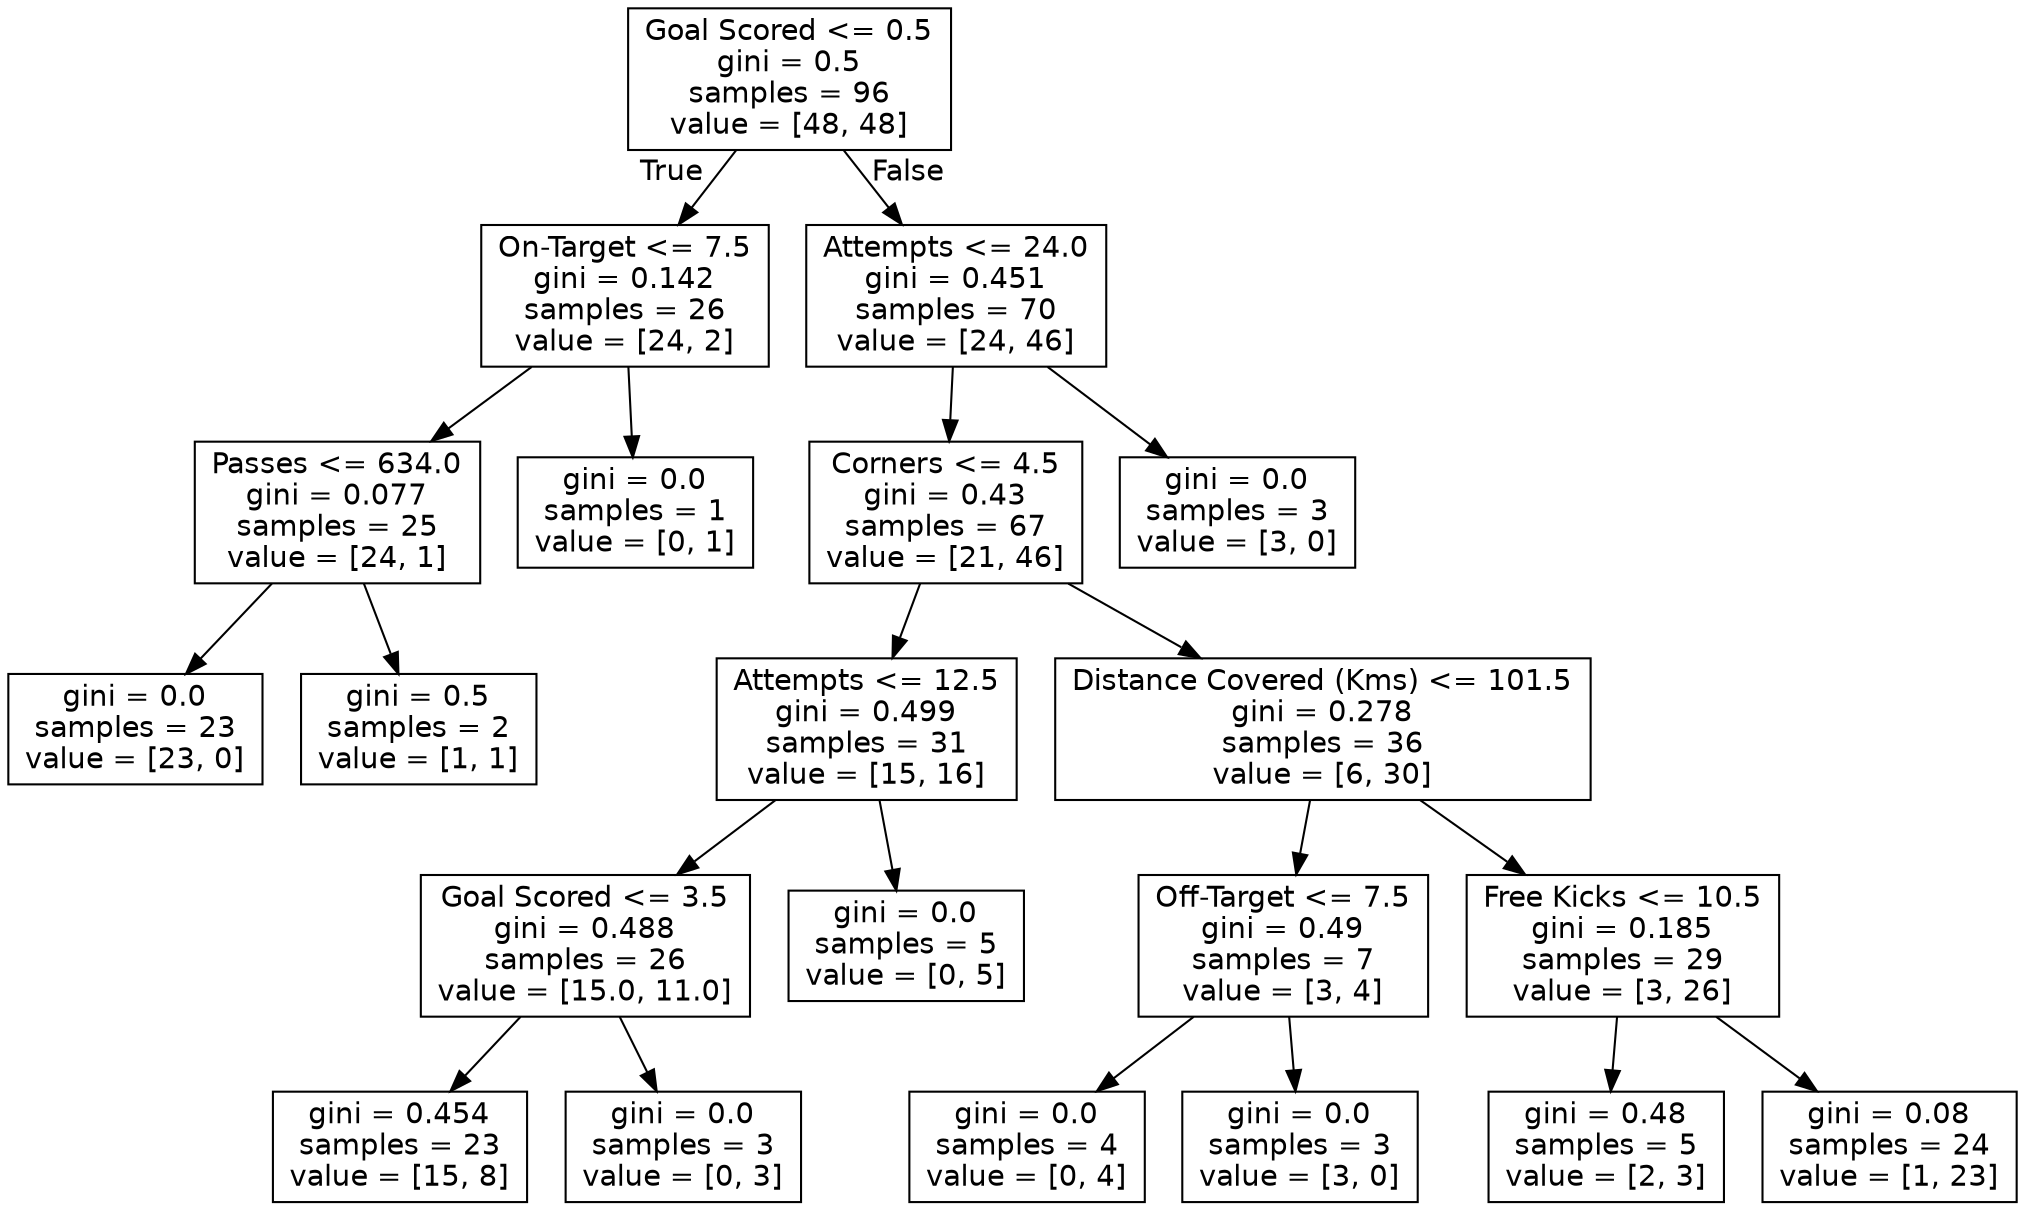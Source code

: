 digraph Tree {
node [shape=box, fontname="helvetica"] ;
edge [fontname="helvetica"] ;
0 [label="Goal Scored <= 0.5\ngini = 0.5\nsamples = 96\nvalue = [48, 48]"] ;
1 [label="On-Target <= 7.5\ngini = 0.142\nsamples = 26\nvalue = [24, 2]"] ;
0 -> 1 [labeldistance=2.5, labelangle=45, headlabel="True"] ;
2 [label="Passes <= 634.0\ngini = 0.077\nsamples = 25\nvalue = [24, 1]"] ;
1 -> 2 ;
3 [label="gini = 0.0\nsamples = 23\nvalue = [23, 0]"] ;
2 -> 3 ;
4 [label="gini = 0.5\nsamples = 2\nvalue = [1, 1]"] ;
2 -> 4 ;
5 [label="gini = 0.0\nsamples = 1\nvalue = [0, 1]"] ;
1 -> 5 ;
6 [label="Attempts <= 24.0\ngini = 0.451\nsamples = 70\nvalue = [24, 46]"] ;
0 -> 6 [labeldistance=2.5, labelangle=-45, headlabel="False"] ;
7 [label="Corners <= 4.5\ngini = 0.43\nsamples = 67\nvalue = [21, 46]"] ;
6 -> 7 ;
8 [label="Attempts <= 12.5\ngini = 0.499\nsamples = 31\nvalue = [15, 16]"] ;
7 -> 8 ;
9 [label="Goal Scored <= 3.5\ngini = 0.488\nsamples = 26\nvalue = [15.0, 11.0]"] ;
8 -> 9 ;
10 [label="gini = 0.454\nsamples = 23\nvalue = [15, 8]"] ;
9 -> 10 ;
11 [label="gini = 0.0\nsamples = 3\nvalue = [0, 3]"] ;
9 -> 11 ;
12 [label="gini = 0.0\nsamples = 5\nvalue = [0, 5]"] ;
8 -> 12 ;
13 [label="Distance Covered (Kms) <= 101.5\ngini = 0.278\nsamples = 36\nvalue = [6, 30]"] ;
7 -> 13 ;
14 [label="Off-Target <= 7.5\ngini = 0.49\nsamples = 7\nvalue = [3, 4]"] ;
13 -> 14 ;
15 [label="gini = 0.0\nsamples = 4\nvalue = [0, 4]"] ;
14 -> 15 ;
16 [label="gini = 0.0\nsamples = 3\nvalue = [3, 0]"] ;
14 -> 16 ;
17 [label="Free Kicks <= 10.5\ngini = 0.185\nsamples = 29\nvalue = [3, 26]"] ;
13 -> 17 ;
18 [label="gini = 0.48\nsamples = 5\nvalue = [2, 3]"] ;
17 -> 18 ;
19 [label="gini = 0.08\nsamples = 24\nvalue = [1, 23]"] ;
17 -> 19 ;
20 [label="gini = 0.0\nsamples = 3\nvalue = [3, 0]"] ;
6 -> 20 ;
}
